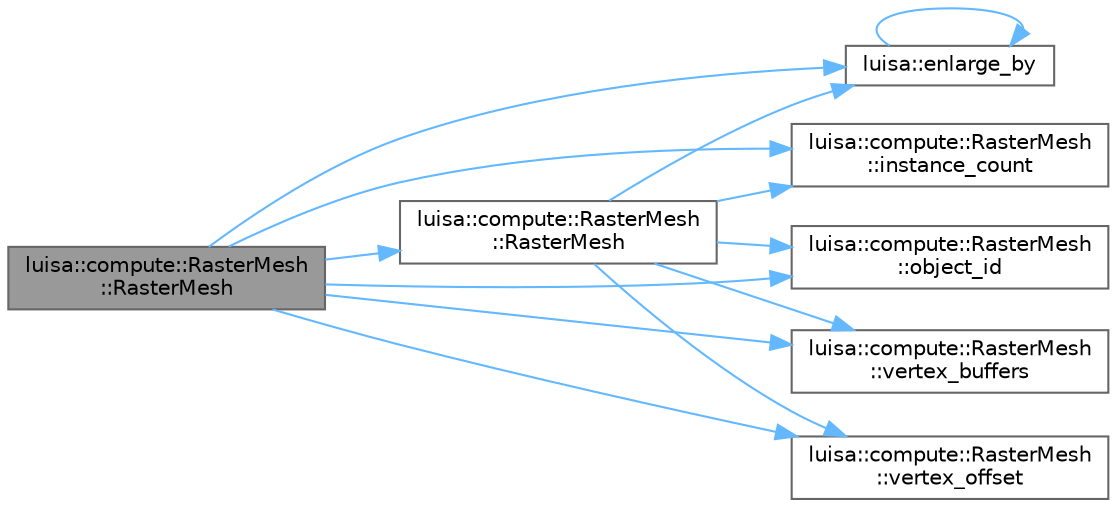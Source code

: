 digraph "luisa::compute::RasterMesh::RasterMesh"
{
 // LATEX_PDF_SIZE
  bgcolor="transparent";
  edge [fontname=Helvetica,fontsize=10,labelfontname=Helvetica,labelfontsize=10];
  node [fontname=Helvetica,fontsize=10,shape=box,height=0.2,width=0.4];
  rankdir="LR";
  Node1 [id="Node000001",label="luisa::compute::RasterMesh\l::RasterMesh",height=0.2,width=0.4,color="gray40", fillcolor="grey60", style="filled", fontcolor="black",tooltip=" "];
  Node1 -> Node2 [id="edge1_Node000001_Node000002",color="steelblue1",style="solid",tooltip=" "];
  Node2 [id="Node000002",label="luisa::enlarge_by",height=0.2,width=0.4,color="grey40", fillcolor="white", style="filled",URL="$namespaceluisa.html#a29039881fd35f6de9b7acd9a9b4ea886",tooltip=" "];
  Node2 -> Node2 [id="edge2_Node000002_Node000002",color="steelblue1",style="solid",tooltip=" "];
  Node1 -> Node3 [id="edge3_Node000001_Node000003",color="steelblue1",style="solid",tooltip=" "];
  Node3 [id="Node000003",label="luisa::compute::RasterMesh\l::instance_count",height=0.2,width=0.4,color="grey40", fillcolor="white", style="filled",URL="$classluisa_1_1compute_1_1_raster_mesh.html#aff3fc8460a0518a354eb71904695a8cb",tooltip=" "];
  Node1 -> Node4 [id="edge4_Node000001_Node000004",color="steelblue1",style="solid",tooltip=" "];
  Node4 [id="Node000004",label="luisa::compute::RasterMesh\l::object_id",height=0.2,width=0.4,color="grey40", fillcolor="white", style="filled",URL="$classluisa_1_1compute_1_1_raster_mesh.html#a8cc670002b0170636d5546e81e9fccdd",tooltip=" "];
  Node1 -> Node5 [id="edge5_Node000001_Node000005",color="steelblue1",style="solid",tooltip=" "];
  Node5 [id="Node000005",label="luisa::compute::RasterMesh\l::RasterMesh",height=0.2,width=0.4,color="grey40", fillcolor="white", style="filled",URL="$classluisa_1_1compute_1_1_raster_mesh.html#a20db61ab5633cfe6eaecccd595109b1e",tooltip=" "];
  Node5 -> Node2 [id="edge6_Node000005_Node000002",color="steelblue1",style="solid",tooltip=" "];
  Node5 -> Node3 [id="edge7_Node000005_Node000003",color="steelblue1",style="solid",tooltip=" "];
  Node5 -> Node4 [id="edge8_Node000005_Node000004",color="steelblue1",style="solid",tooltip=" "];
  Node5 -> Node6 [id="edge9_Node000005_Node000006",color="steelblue1",style="solid",tooltip=" "];
  Node6 [id="Node000006",label="luisa::compute::RasterMesh\l::vertex_buffers",height=0.2,width=0.4,color="grey40", fillcolor="white", style="filled",URL="$classluisa_1_1compute_1_1_raster_mesh.html#ac1cf163b49425697fecab6605e3e3e10",tooltip=" "];
  Node5 -> Node7 [id="edge10_Node000005_Node000007",color="steelblue1",style="solid",tooltip=" "];
  Node7 [id="Node000007",label="luisa::compute::RasterMesh\l::vertex_offset",height=0.2,width=0.4,color="grey40", fillcolor="white", style="filled",URL="$classluisa_1_1compute_1_1_raster_mesh.html#a5341a1477df094b444572f761bea95b6",tooltip=" "];
  Node1 -> Node6 [id="edge11_Node000001_Node000006",color="steelblue1",style="solid",tooltip=" "];
  Node1 -> Node7 [id="edge12_Node000001_Node000007",color="steelblue1",style="solid",tooltip=" "];
}
